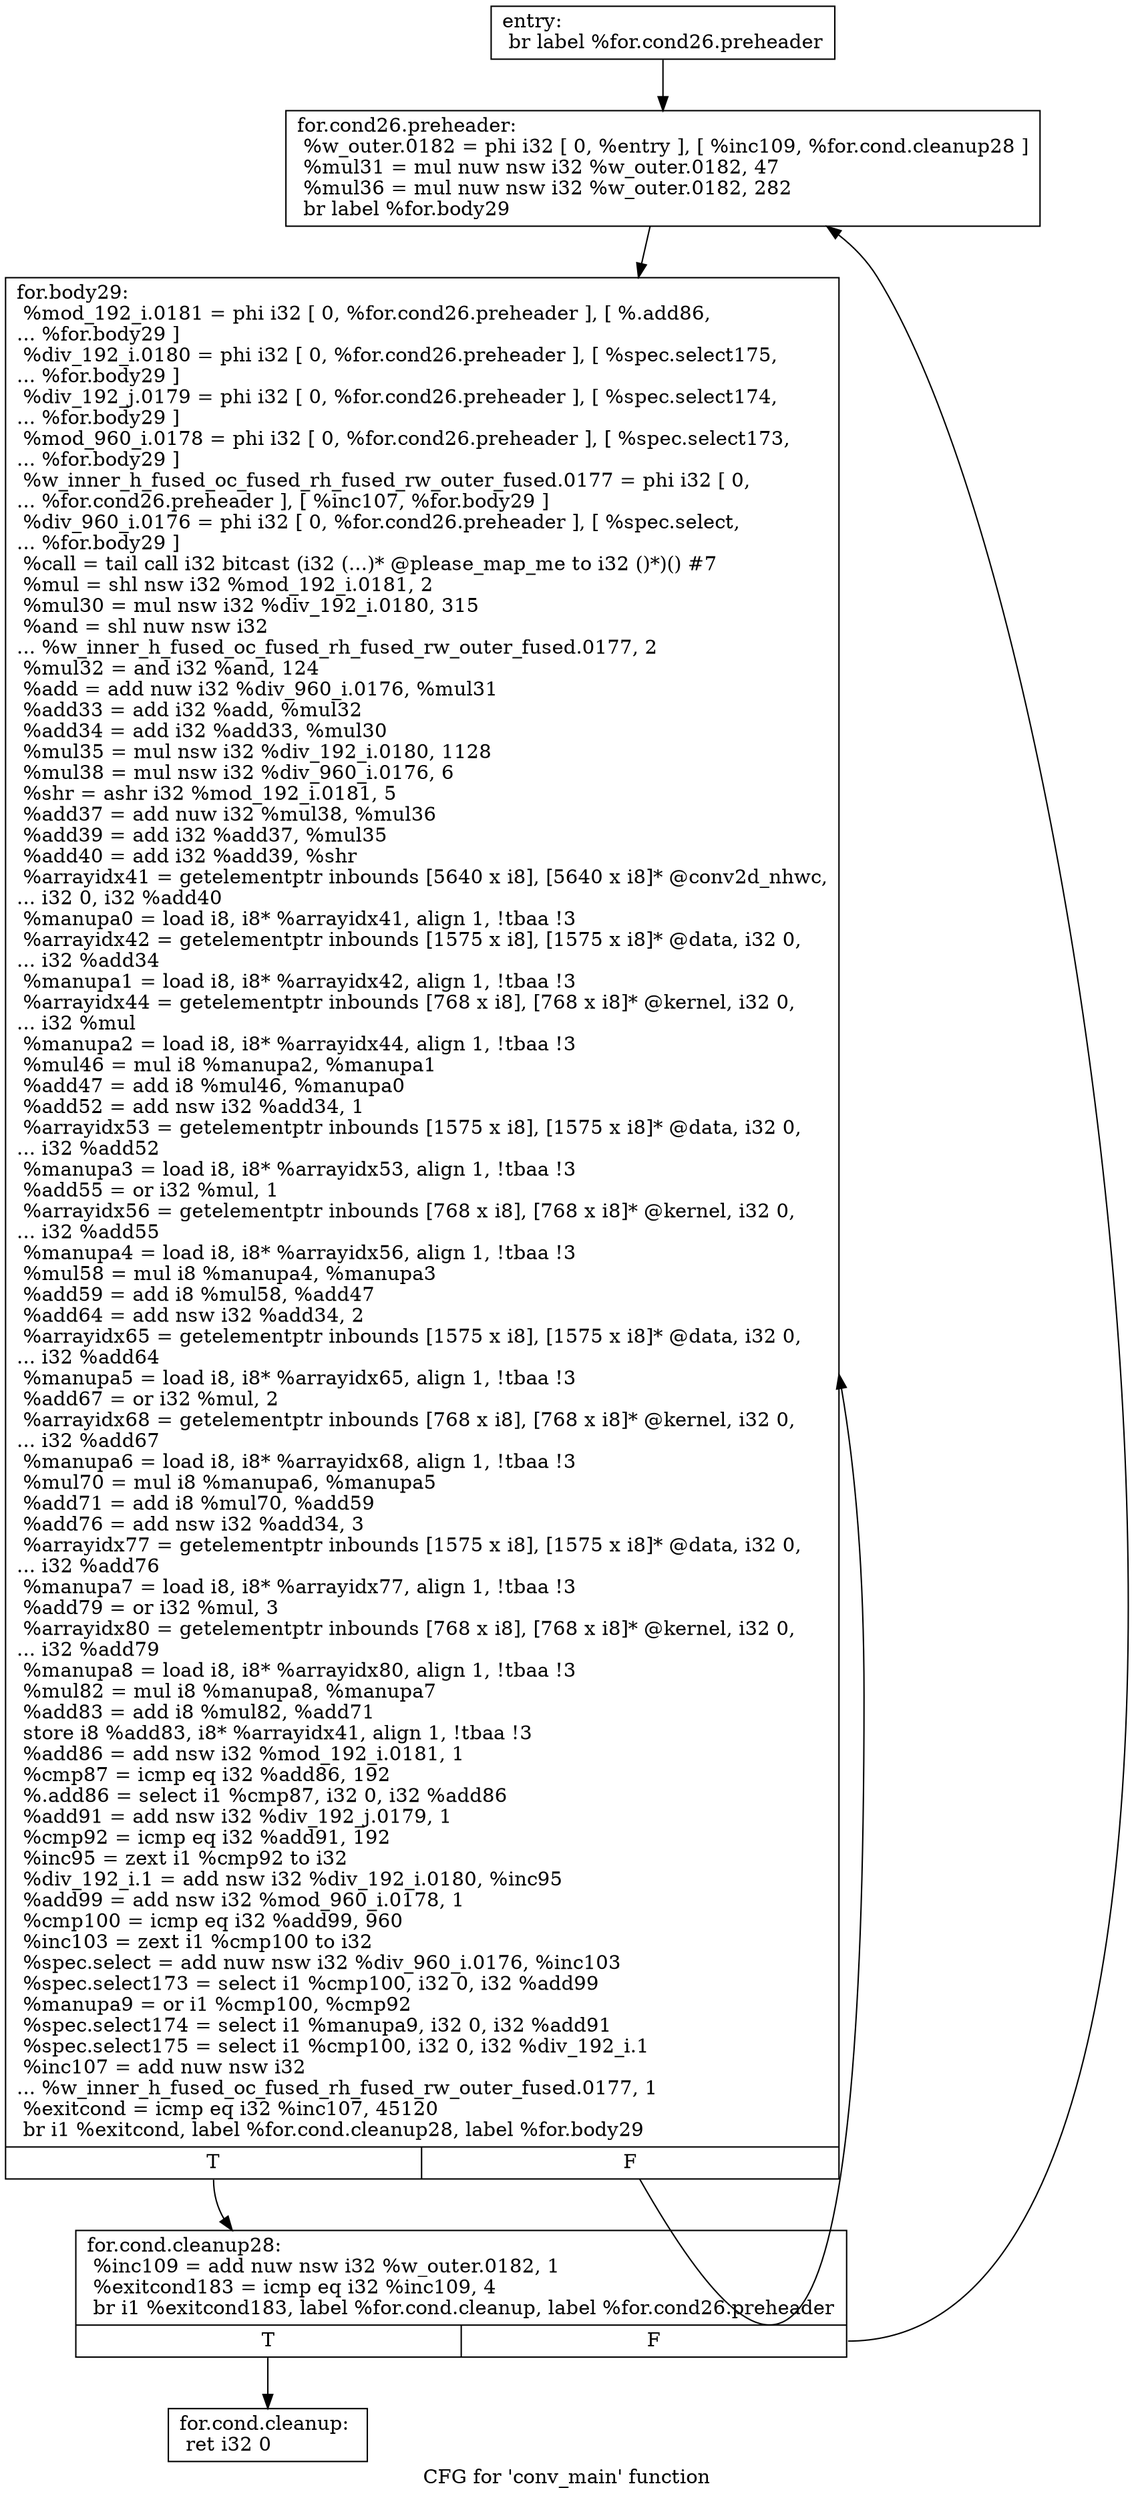 digraph "CFG for 'conv_main' function" {
	label="CFG for 'conv_main' function";

	Node0x556bf68b65d0 [shape=record,label="{entry:\l  br label %for.cond26.preheader\l}"];
	Node0x556bf68b65d0 -> Node0x556bf68b6b00;
	Node0x556bf68b6b00 [shape=record,label="{for.cond26.preheader:                             \l  %w_outer.0182 = phi i32 [ 0, %entry ], [ %inc109, %for.cond.cleanup28 ]\l  %mul31 = mul nuw nsw i32 %w_outer.0182, 47\l  %mul36 = mul nuw nsw i32 %w_outer.0182, 282\l  br label %for.body29\l}"];
	Node0x556bf68b6b00 -> Node0x556bf68b6f80;
	Node0x556bf68b71a0 [shape=record,label="{for.cond.cleanup:                                 \l  ret i32 0\l}"];
	Node0x556bf68b6c60 [shape=record,label="{for.cond.cleanup28:                               \l  %inc109 = add nuw nsw i32 %w_outer.0182, 1\l  %exitcond183 = icmp eq i32 %inc109, 4\l  br i1 %exitcond183, label %for.cond.cleanup, label %for.cond26.preheader\l|{<s0>T|<s1>F}}"];
	Node0x556bf68b6c60:s0 -> Node0x556bf68b71a0;
	Node0x556bf68b6c60:s1 -> Node0x556bf68b6b00;
	Node0x556bf68b6f80 [shape=record,label="{for.body29:                                       \l  %mod_192_i.0181 = phi i32 [ 0, %for.cond26.preheader ], [ %.add86,\l... %for.body29 ]\l  %div_192_i.0180 = phi i32 [ 0, %for.cond26.preheader ], [ %spec.select175,\l... %for.body29 ]\l  %div_192_j.0179 = phi i32 [ 0, %for.cond26.preheader ], [ %spec.select174,\l... %for.body29 ]\l  %mod_960_i.0178 = phi i32 [ 0, %for.cond26.preheader ], [ %spec.select173,\l... %for.body29 ]\l  %w_inner_h_fused_oc_fused_rh_fused_rw_outer_fused.0177 = phi i32 [ 0,\l... %for.cond26.preheader ], [ %inc107, %for.body29 ]\l  %div_960_i.0176 = phi i32 [ 0, %for.cond26.preheader ], [ %spec.select,\l... %for.body29 ]\l  %call = tail call i32 bitcast (i32 (...)* @please_map_me to i32 ()*)() #7\l  %mul = shl nsw i32 %mod_192_i.0181, 2\l  %mul30 = mul nsw i32 %div_192_i.0180, 315\l  %and = shl nuw nsw i32\l... %w_inner_h_fused_oc_fused_rh_fused_rw_outer_fused.0177, 2\l  %mul32 = and i32 %and, 124\l  %add = add nuw i32 %div_960_i.0176, %mul31\l  %add33 = add i32 %add, %mul32\l  %add34 = add i32 %add33, %mul30\l  %mul35 = mul nsw i32 %div_192_i.0180, 1128\l  %mul38 = mul nsw i32 %div_960_i.0176, 6\l  %shr = ashr i32 %mod_192_i.0181, 5\l  %add37 = add nuw i32 %mul38, %mul36\l  %add39 = add i32 %add37, %mul35\l  %add40 = add i32 %add39, %shr\l  %arrayidx41 = getelementptr inbounds [5640 x i8], [5640 x i8]* @conv2d_nhwc,\l... i32 0, i32 %add40\l  %manupa0 = load i8, i8* %arrayidx41, align 1, !tbaa !3\l  %arrayidx42 = getelementptr inbounds [1575 x i8], [1575 x i8]* @data, i32 0,\l... i32 %add34\l  %manupa1 = load i8, i8* %arrayidx42, align 1, !tbaa !3\l  %arrayidx44 = getelementptr inbounds [768 x i8], [768 x i8]* @kernel, i32 0,\l... i32 %mul\l  %manupa2 = load i8, i8* %arrayidx44, align 1, !tbaa !3\l  %mul46 = mul i8 %manupa2, %manupa1\l  %add47 = add i8 %mul46, %manupa0\l  %add52 = add nsw i32 %add34, 1\l  %arrayidx53 = getelementptr inbounds [1575 x i8], [1575 x i8]* @data, i32 0,\l... i32 %add52\l  %manupa3 = load i8, i8* %arrayidx53, align 1, !tbaa !3\l  %add55 = or i32 %mul, 1\l  %arrayidx56 = getelementptr inbounds [768 x i8], [768 x i8]* @kernel, i32 0,\l... i32 %add55\l  %manupa4 = load i8, i8* %arrayidx56, align 1, !tbaa !3\l  %mul58 = mul i8 %manupa4, %manupa3\l  %add59 = add i8 %mul58, %add47\l  %add64 = add nsw i32 %add34, 2\l  %arrayidx65 = getelementptr inbounds [1575 x i8], [1575 x i8]* @data, i32 0,\l... i32 %add64\l  %manupa5 = load i8, i8* %arrayidx65, align 1, !tbaa !3\l  %add67 = or i32 %mul, 2\l  %arrayidx68 = getelementptr inbounds [768 x i8], [768 x i8]* @kernel, i32 0,\l... i32 %add67\l  %manupa6 = load i8, i8* %arrayidx68, align 1, !tbaa !3\l  %mul70 = mul i8 %manupa6, %manupa5\l  %add71 = add i8 %mul70, %add59\l  %add76 = add nsw i32 %add34, 3\l  %arrayidx77 = getelementptr inbounds [1575 x i8], [1575 x i8]* @data, i32 0,\l... i32 %add76\l  %manupa7 = load i8, i8* %arrayidx77, align 1, !tbaa !3\l  %add79 = or i32 %mul, 3\l  %arrayidx80 = getelementptr inbounds [768 x i8], [768 x i8]* @kernel, i32 0,\l... i32 %add79\l  %manupa8 = load i8, i8* %arrayidx80, align 1, !tbaa !3\l  %mul82 = mul i8 %manupa8, %manupa7\l  %add83 = add i8 %mul82, %add71\l  store i8 %add83, i8* %arrayidx41, align 1, !tbaa !3\l  %add86 = add nsw i32 %mod_192_i.0181, 1\l  %cmp87 = icmp eq i32 %add86, 192\l  %.add86 = select i1 %cmp87, i32 0, i32 %add86\l  %add91 = add nsw i32 %div_192_j.0179, 1\l  %cmp92 = icmp eq i32 %add91, 192\l  %inc95 = zext i1 %cmp92 to i32\l  %div_192_i.1 = add nsw i32 %div_192_i.0180, %inc95\l  %add99 = add nsw i32 %mod_960_i.0178, 1\l  %cmp100 = icmp eq i32 %add99, 960\l  %inc103 = zext i1 %cmp100 to i32\l  %spec.select = add nuw nsw i32 %div_960_i.0176, %inc103\l  %spec.select173 = select i1 %cmp100, i32 0, i32 %add99\l  %manupa9 = or i1 %cmp100, %cmp92\l  %spec.select174 = select i1 %manupa9, i32 0, i32 %add91\l  %spec.select175 = select i1 %cmp100, i32 0, i32 %div_192_i.1\l  %inc107 = add nuw nsw i32\l... %w_inner_h_fused_oc_fused_rh_fused_rw_outer_fused.0177, 1\l  %exitcond = icmp eq i32 %inc107, 45120\l  br i1 %exitcond, label %for.cond.cleanup28, label %for.body29\l|{<s0>T|<s1>F}}"];
	Node0x556bf68b6f80:s0 -> Node0x556bf68b6c60;
	Node0x556bf68b6f80:s1 -> Node0x556bf68b6f80;
}
